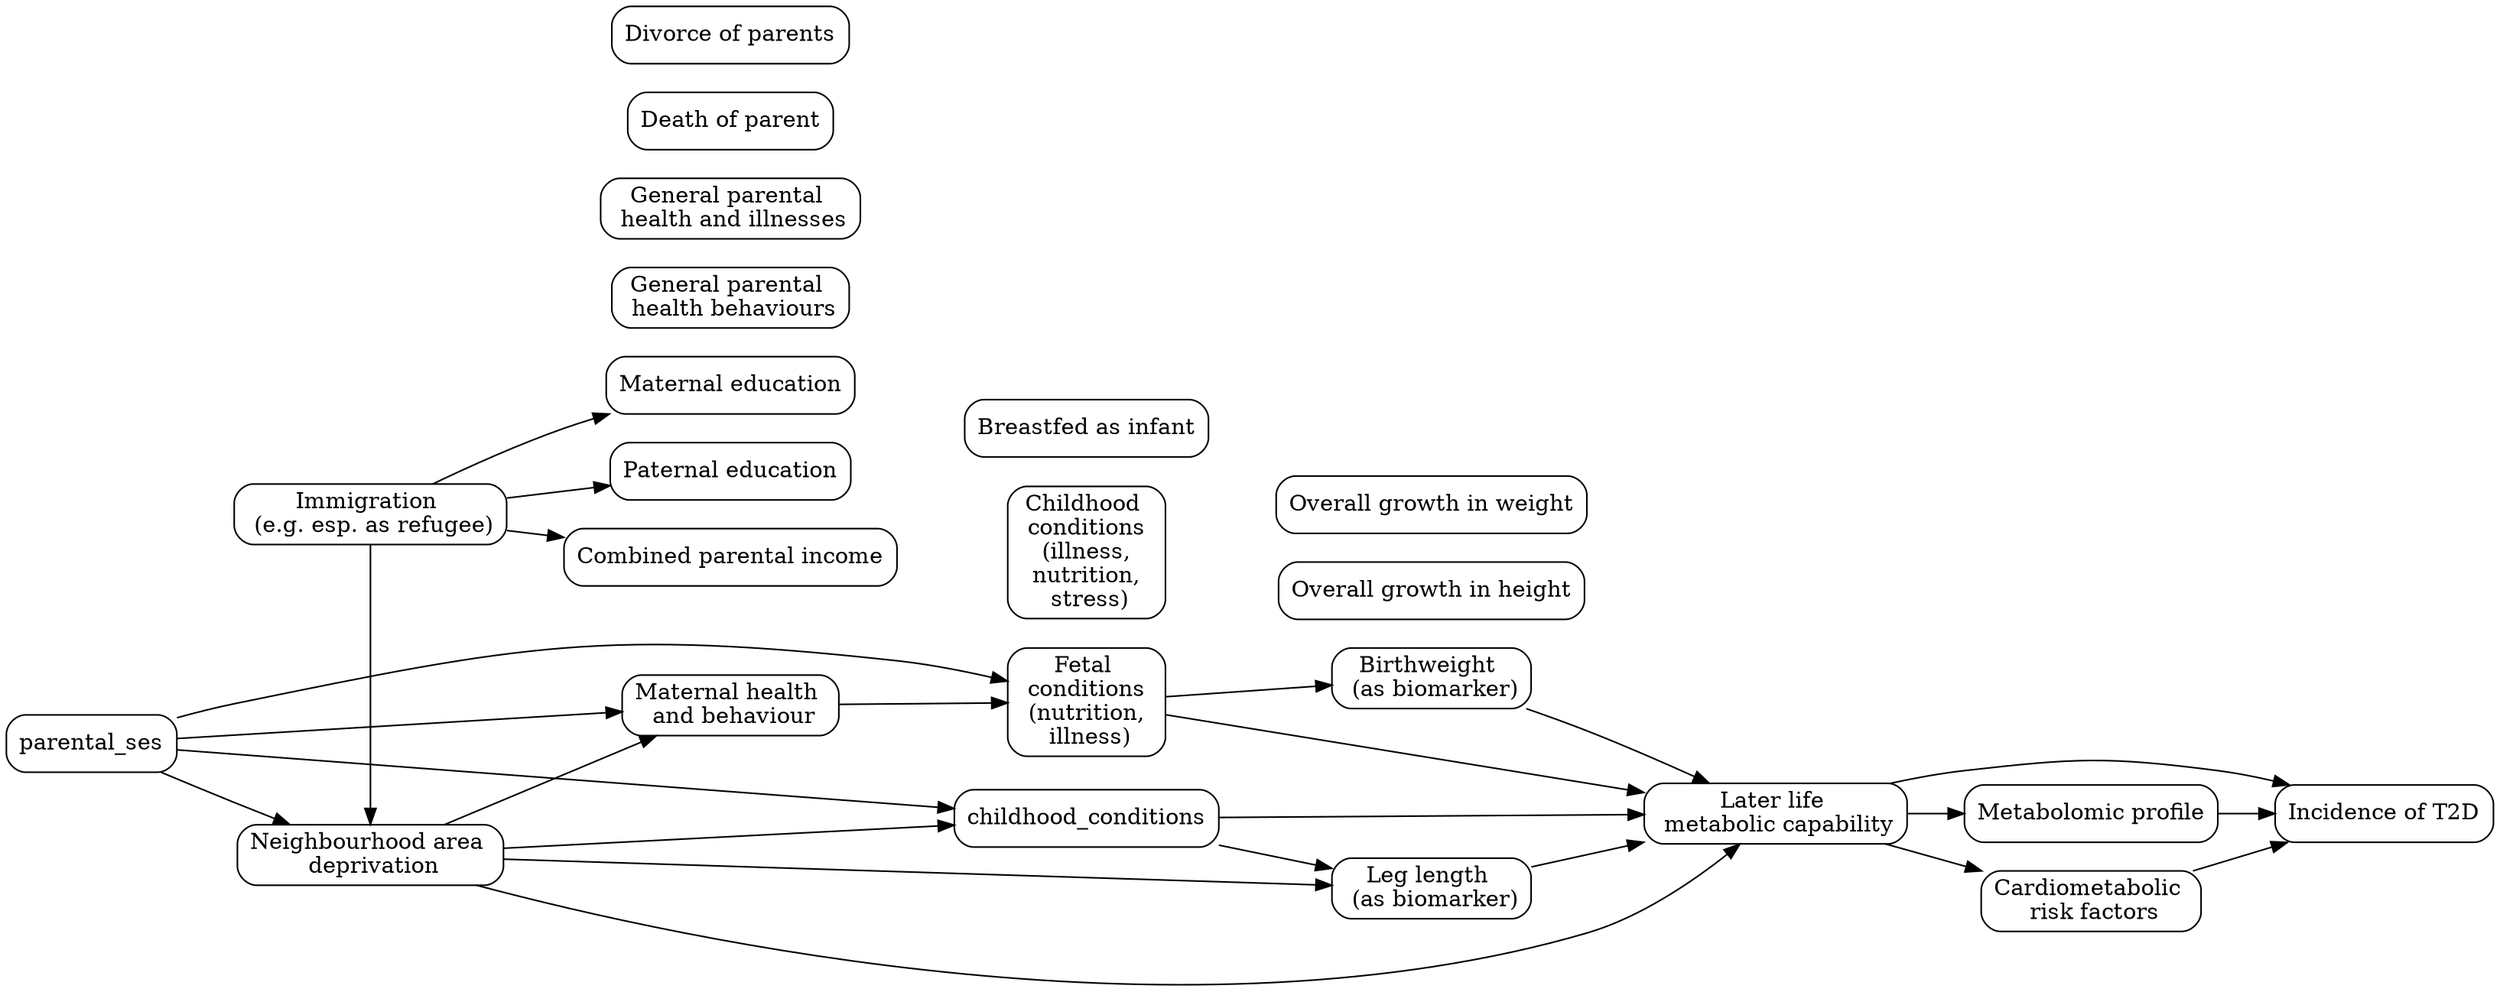 
digraph {
    graph [rankdir = LR]

    node [shape = box, style = rounded]

    #early_life_adversity [label = "Early life adversity"]
    later_life_metabolic_capability [label = "Later life \n metabolic capability"]

    {
        rank = same;
        migration [label = "Immigration \n (e.g. esp. as refugee)"]
        area_deprivation [label = "Neighbourhood area \n deprivation"]
    }

    {
        rank = same;
        parental_income [label = "Combined parental income"]
        maternal_education [label = "Maternal education"]
        paternal_education [label = "Paternal education"]
        maternal_health [label = "Maternal health \n and behaviour"]
        parental_health [label = "General parental \n health behaviours"]
        parental_illness [label = "General parental \n health and illnesses"]
        parental_death [label = "Death of parent"]
        parental_divorce [label = "Divorce of parents"]
    }

    {
        rank = same;
        fetal_conditions [label = "Fetal \n conditions \n (nutrition, \n illness)"]


        childhood_illness [label = "Childhood illnesses"]
        breastfed [label = "Breastfed as infant"]
        childhood_illness [label = "Childhood \n conditions \n (illness, \n nutrition, \n stress)"]
    }
    {
        rank = same;
        leg_length [label = "Leg length \n (as biomarker)"]
        total_height [label = "Overall growth in height"]
        total_mass [label = "Overall growth in weight"]
        birthweight [label = "Birthweight \n (as biomarker)"]
    }

    {
        rank = same;
        metabolomic_profile [label = "Metabolomic profile"]
        cardiometabolic_risk_factors [label = "Cardiometabolic \n risk factors"]
    }

    {
        rank = same;
        dm_cvd [label = "Incidence of T2D"]
    }

    {fetal_conditions birthweight childhood_conditions area_deprivation leg_length} ->
        later_life_metabolic_capability

    fetal_conditions -> birthweight
    {childhood_conditions area_deprivation} -> leg_length

    migration -> {area_deprivation parental_income maternal_education paternal_education}
    area_deprivation -> {childhood_conditions maternal_health}
    parental_ses -> {childhood_conditions fetal_conditions maternal_health area_deprivation}
    maternal_health -> fetal_conditions
    later_life_metabolic_capability -> {dm_cvd cardiometabolic_risk_factors metabolomic_profile}
    {cardiometabolic_risk_factors metabolomic_profile} -> dm_cvd
}
